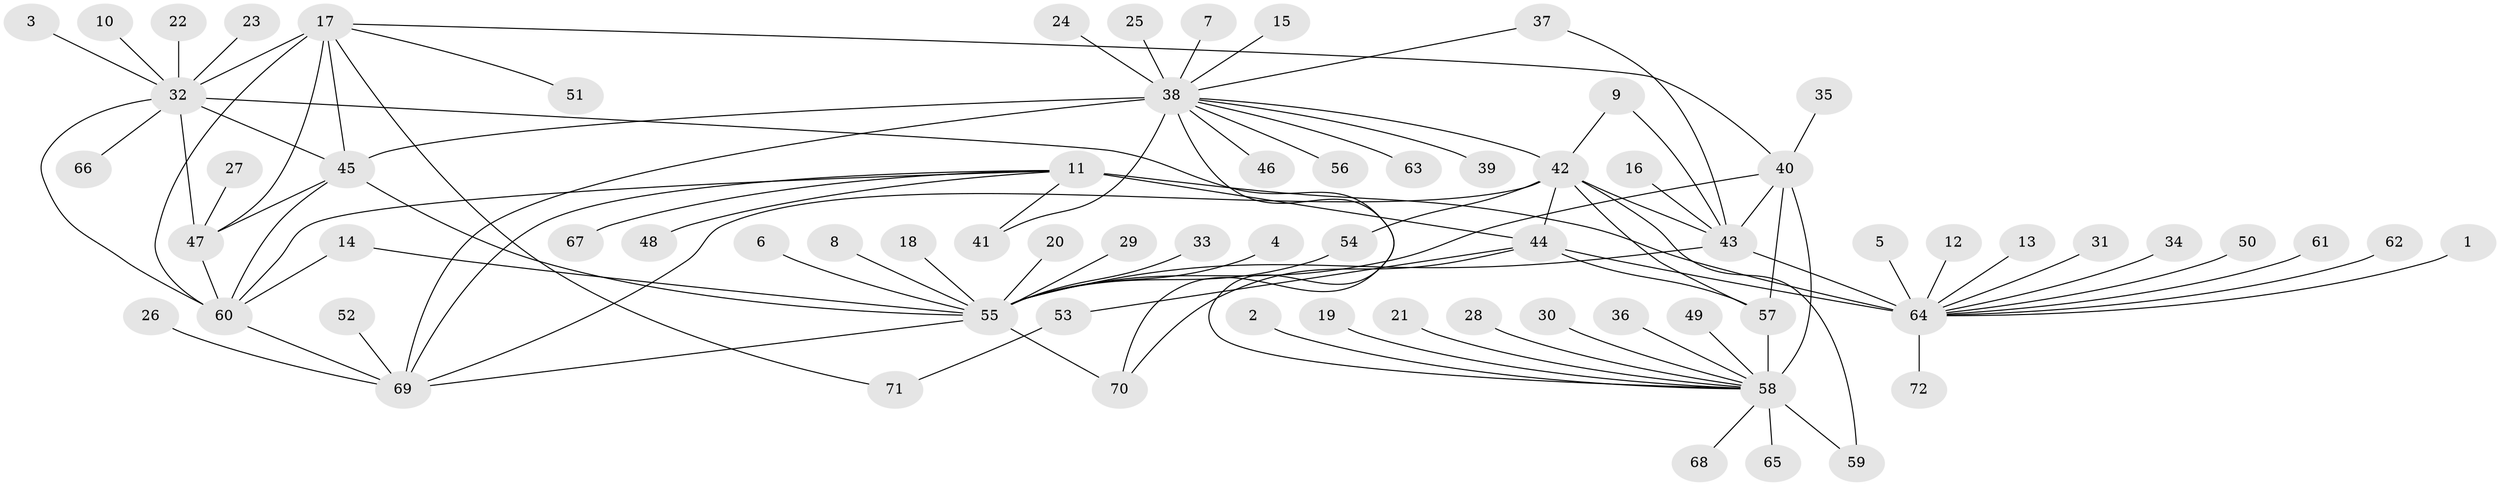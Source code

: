 // original degree distribution, {11: 0.020833333333333332, 13: 0.013888888888888888, 7: 0.034722222222222224, 10: 0.041666666666666664, 12: 0.020833333333333332, 9: 0.0625, 8: 0.034722222222222224, 6: 0.006944444444444444, 15: 0.006944444444444444, 1: 0.5555555555555556, 2: 0.16666666666666666, 3: 0.027777777777777776, 4: 0.006944444444444444}
// Generated by graph-tools (version 1.1) at 2025/45/03/06/25 01:45:10]
// undirected, 72 vertices, 100 edges
graph export_dot {
graph [start="1"]
  node [color=gray90,style=filled];
  1;
  2;
  3;
  4;
  5;
  6;
  7;
  8;
  9;
  10;
  11;
  12;
  13;
  14;
  15;
  16;
  17;
  18;
  19;
  20;
  21;
  22;
  23;
  24;
  25;
  26;
  27;
  28;
  29;
  30;
  31;
  32;
  33;
  34;
  35;
  36;
  37;
  38;
  39;
  40;
  41;
  42;
  43;
  44;
  45;
  46;
  47;
  48;
  49;
  50;
  51;
  52;
  53;
  54;
  55;
  56;
  57;
  58;
  59;
  60;
  61;
  62;
  63;
  64;
  65;
  66;
  67;
  68;
  69;
  70;
  71;
  72;
  1 -- 64 [weight=1.0];
  2 -- 58 [weight=1.0];
  3 -- 32 [weight=1.0];
  4 -- 55 [weight=1.0];
  5 -- 64 [weight=1.0];
  6 -- 55 [weight=1.0];
  7 -- 38 [weight=1.0];
  8 -- 55 [weight=1.0];
  9 -- 42 [weight=1.0];
  9 -- 43 [weight=1.0];
  10 -- 32 [weight=1.0];
  11 -- 41 [weight=1.0];
  11 -- 44 [weight=2.0];
  11 -- 48 [weight=1.0];
  11 -- 60 [weight=1.0];
  11 -- 64 [weight=8.0];
  11 -- 67 [weight=1.0];
  11 -- 69 [weight=1.0];
  12 -- 64 [weight=1.0];
  13 -- 64 [weight=1.0];
  14 -- 55 [weight=1.0];
  14 -- 60 [weight=1.0];
  15 -- 38 [weight=1.0];
  16 -- 43 [weight=1.0];
  17 -- 32 [weight=3.0];
  17 -- 40 [weight=1.0];
  17 -- 45 [weight=1.0];
  17 -- 47 [weight=1.0];
  17 -- 51 [weight=1.0];
  17 -- 60 [weight=1.0];
  17 -- 71 [weight=1.0];
  18 -- 55 [weight=1.0];
  19 -- 58 [weight=1.0];
  20 -- 55 [weight=1.0];
  21 -- 58 [weight=1.0];
  22 -- 32 [weight=1.0];
  23 -- 32 [weight=1.0];
  24 -- 38 [weight=1.0];
  25 -- 38 [weight=1.0];
  26 -- 69 [weight=1.0];
  27 -- 47 [weight=1.0];
  28 -- 58 [weight=1.0];
  29 -- 55 [weight=1.0];
  30 -- 58 [weight=1.0];
  31 -- 64 [weight=1.0];
  32 -- 45 [weight=3.0];
  32 -- 47 [weight=3.0];
  32 -- 58 [weight=1.0];
  32 -- 60 [weight=3.0];
  32 -- 66 [weight=1.0];
  33 -- 55 [weight=1.0];
  34 -- 64 [weight=1.0];
  35 -- 40 [weight=1.0];
  36 -- 58 [weight=1.0];
  37 -- 38 [weight=1.0];
  37 -- 43 [weight=1.0];
  38 -- 39 [weight=1.0];
  38 -- 41 [weight=1.0];
  38 -- 42 [weight=4.0];
  38 -- 45 [weight=1.0];
  38 -- 46 [weight=1.0];
  38 -- 56 [weight=1.0];
  38 -- 63 [weight=1.0];
  38 -- 69 [weight=8.0];
  38 -- 70 [weight=1.0];
  40 -- 43 [weight=2.0];
  40 -- 55 [weight=4.0];
  40 -- 57 [weight=1.0];
  40 -- 58 [weight=5.0];
  42 -- 43 [weight=1.0];
  42 -- 44 [weight=1.0];
  42 -- 54 [weight=1.0];
  42 -- 57 [weight=1.0];
  42 -- 59 [weight=1.0];
  42 -- 69 [weight=2.0];
  43 -- 55 [weight=8.0];
  43 -- 64 [weight=1.0];
  44 -- 53 [weight=1.0];
  44 -- 57 [weight=1.0];
  44 -- 64 [weight=4.0];
  44 -- 70 [weight=1.0];
  45 -- 47 [weight=1.0];
  45 -- 55 [weight=2.0];
  45 -- 60 [weight=1.0];
  47 -- 60 [weight=1.0];
  49 -- 58 [weight=1.0];
  50 -- 64 [weight=1.0];
  52 -- 69 [weight=1.0];
  53 -- 71 [weight=1.0];
  54 -- 55 [weight=1.0];
  55 -- 69 [weight=1.0];
  55 -- 70 [weight=1.0];
  57 -- 58 [weight=5.0];
  58 -- 59 [weight=1.0];
  58 -- 65 [weight=1.0];
  58 -- 68 [weight=1.0];
  60 -- 69 [weight=1.0];
  61 -- 64 [weight=1.0];
  62 -- 64 [weight=1.0];
  64 -- 72 [weight=1.0];
}
